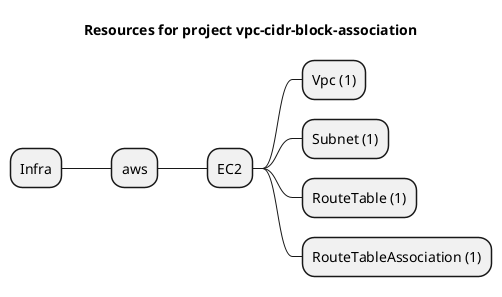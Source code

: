 @startmindmap
title Resources for project vpc-cidr-block-association
skinparam monochrome true
+ Infra
++ aws
+++ EC2
++++ Vpc (1)
++++ Subnet (1)
++++ RouteTable (1)
++++ RouteTableAssociation (1)
@endmindmap